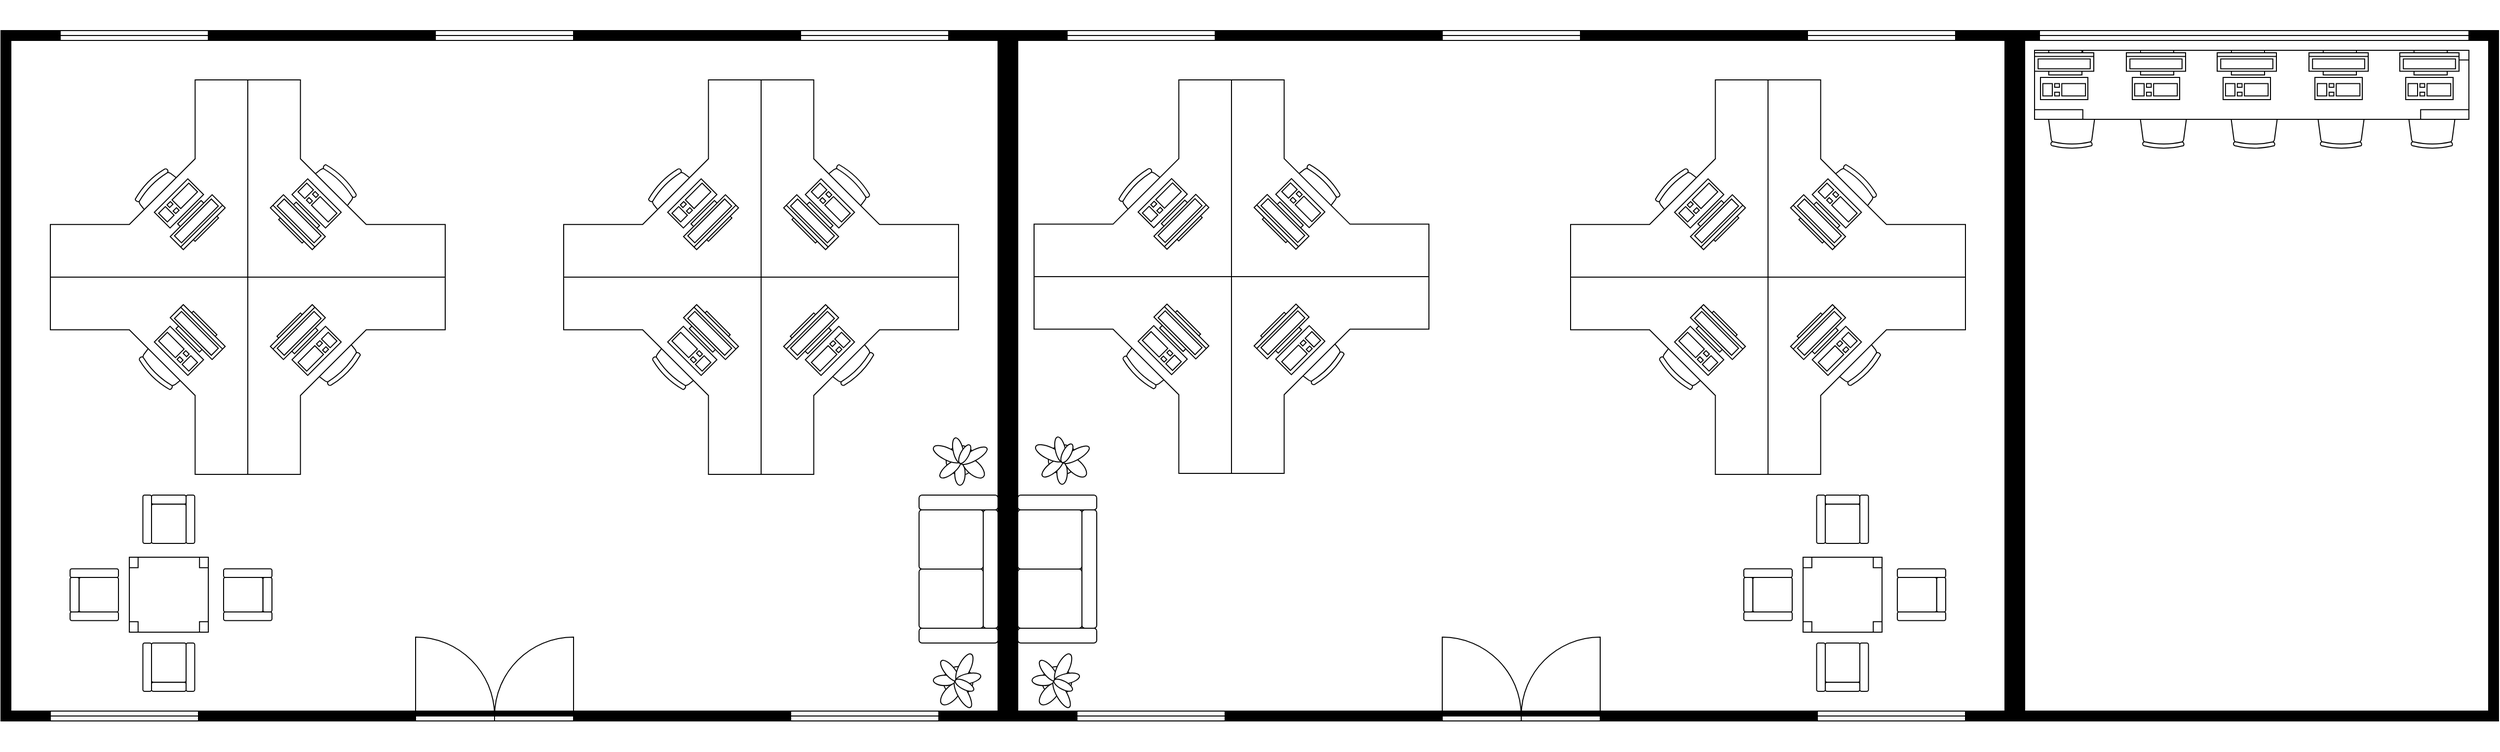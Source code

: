 <mxfile version="24.7.12">
  <diagram name="Page-1" id="099fd60b-425b-db50-ffb0-6b813814b670">
    <mxGraphModel dx="-31" dy="621" grid="1" gridSize="10" guides="1" tooltips="1" connect="1" arrows="1" fold="1" page="1" pageScale="1" pageWidth="850" pageHeight="1100" background="none" math="0" shadow="0">
      <root>
        <mxCell id="0" />
        <mxCell id="1" parent="0" />
        <mxCell id="6rJ3dqAOyppBYMV4962v-136" value="" style="verticalLabelPosition=bottom;html=1;verticalAlign=top;align=center;shape=mxgraph.floorplan.office_chair;shadow=0;direction=west;" vertex="1" parent="1">
          <mxGeometry x="3307.5" y="100" width="50" height="50" as="geometry" />
        </mxCell>
        <mxCell id="6rJ3dqAOyppBYMV4962v-140" value="" style="verticalLabelPosition=bottom;html=1;verticalAlign=top;align=center;shape=mxgraph.floorplan.office_chair;shadow=0;direction=west;" vertex="1" parent="1">
          <mxGeometry x="3215.5" y="100" width="50" height="50" as="geometry" />
        </mxCell>
        <mxCell id="6rJ3dqAOyppBYMV4962v-142" value="" style="verticalLabelPosition=bottom;html=1;verticalAlign=top;align=center;shape=mxgraph.floorplan.office_chair;shadow=0;direction=west;" vertex="1" parent="1">
          <mxGeometry x="3127.5" y="100" width="50" height="50" as="geometry" />
        </mxCell>
        <mxCell id="6rJ3dqAOyppBYMV4962v-143" value="" style="verticalLabelPosition=bottom;html=1;verticalAlign=top;align=center;shape=mxgraph.floorplan.office_chair;shadow=0;direction=west;" vertex="1" parent="1">
          <mxGeometry x="3035.5" y="100" width="50" height="50" as="geometry" />
        </mxCell>
        <mxCell id="6rJ3dqAOyppBYMV4962v-144" value="" style="verticalLabelPosition=bottom;html=1;verticalAlign=top;align=center;shape=mxgraph.floorplan.office_chair;shadow=0;direction=west;" vertex="1" parent="1">
          <mxGeometry x="2942.5" y="100" width="50" height="50" as="geometry" />
        </mxCell>
        <mxCell id="6rJ3dqAOyppBYMV4962v-149" value="" style="verticalLabelPosition=bottom;html=1;verticalAlign=top;align=center;shape=mxgraph.floorplan.table;" vertex="1" parent="1">
          <mxGeometry x="2930" y="50" width="440" height="70" as="geometry" />
        </mxCell>
        <mxCell id="6rJ3dqAOyppBYMV4962v-83" value="" style="group" vertex="1" connectable="0" parent="1">
          <mxGeometry x="870" width="1020" height="760" as="geometry" />
        </mxCell>
        <mxCell id="6rJ3dqAOyppBYMV4962v-36" value="" style="group" vertex="1" connectable="0" parent="6rJ3dqAOyppBYMV4962v-83">
          <mxGeometry x="50" y="80" width="400" height="400" as="geometry" />
        </mxCell>
        <mxCell id="6rJ3dqAOyppBYMV4962v-37" value="" style="verticalLabelPosition=bottom;html=1;verticalAlign=top;align=center;shape=mxgraph.floorplan.desk_corner;" vertex="1" parent="6rJ3dqAOyppBYMV4962v-36">
          <mxGeometry x="200" y="200.0" width="200" height="200.0" as="geometry" />
        </mxCell>
        <mxCell id="6rJ3dqAOyppBYMV4962v-38" value="" style="verticalLabelPosition=bottom;html=1;verticalAlign=top;align=center;shape=mxgraph.floorplan.desk_corner;direction=south;" vertex="1" parent="6rJ3dqAOyppBYMV4962v-36">
          <mxGeometry y="200.0" width="200" height="200.0" as="geometry" />
        </mxCell>
        <mxCell id="6rJ3dqAOyppBYMV4962v-39" value="" style="verticalLabelPosition=bottom;html=1;verticalAlign=top;align=center;shape=mxgraph.floorplan.desk_corner;direction=north;" vertex="1" parent="6rJ3dqAOyppBYMV4962v-36">
          <mxGeometry x="200" width="200" height="200.0" as="geometry" />
        </mxCell>
        <mxCell id="6rJ3dqAOyppBYMV4962v-40" value="" style="verticalLabelPosition=bottom;html=1;verticalAlign=top;align=center;shape=mxgraph.floorplan.desk_corner;direction=west;" vertex="1" parent="6rJ3dqAOyppBYMV4962v-36">
          <mxGeometry width="200" height="200.0" as="geometry" />
        </mxCell>
        <mxCell id="6rJ3dqAOyppBYMV4962v-41" value="" style="verticalLabelPosition=bottom;html=1;verticalAlign=top;align=center;shape=mxgraph.floorplan.workstation;rotation=-225;" vertex="1" parent="6rJ3dqAOyppBYMV4962v-36">
          <mxGeometry x="110" y="110" width="60" height="50" as="geometry" />
        </mxCell>
        <mxCell id="6rJ3dqAOyppBYMV4962v-42" value="" style="verticalLabelPosition=bottom;html=1;verticalAlign=top;align=center;shape=mxgraph.floorplan.workstation;rotation=45;" vertex="1" parent="6rJ3dqAOyppBYMV4962v-36">
          <mxGeometry x="110" y="240" width="60" height="50" as="geometry" />
        </mxCell>
        <mxCell id="6rJ3dqAOyppBYMV4962v-43" value="" style="verticalLabelPosition=bottom;html=1;verticalAlign=top;align=center;shape=mxgraph.floorplan.workstation;rotation=315;flipV=0;flipH=0;" vertex="1" parent="6rJ3dqAOyppBYMV4962v-36">
          <mxGeometry x="230" y="240" width="60" height="50" as="geometry" />
        </mxCell>
        <mxCell id="6rJ3dqAOyppBYMV4962v-44" value="" style="verticalLabelPosition=bottom;html=1;verticalAlign=top;align=center;shape=mxgraph.floorplan.workstation;rotation=315;flipV=0;flipH=0;direction=north;" vertex="1" parent="6rJ3dqAOyppBYMV4962v-36">
          <mxGeometry x="235" y="105" width="50" height="60" as="geometry" />
        </mxCell>
        <mxCell id="6rJ3dqAOyppBYMV4962v-45" value="" style="group;rotation=0;flipV=0;flipH=0;" vertex="1" connectable="0" parent="6rJ3dqAOyppBYMV4962v-83">
          <mxGeometry x="570" y="80" width="423.5" height="411" as="geometry" />
        </mxCell>
        <mxCell id="6rJ3dqAOyppBYMV4962v-46" value="" style="verticalLabelPosition=bottom;html=1;verticalAlign=top;align=center;shape=mxgraph.floorplan.desk_corner;" vertex="1" parent="6rJ3dqAOyppBYMV4962v-45">
          <mxGeometry x="200" y="200.0" width="200" height="200.0" as="geometry" />
        </mxCell>
        <mxCell id="6rJ3dqAOyppBYMV4962v-47" value="" style="verticalLabelPosition=bottom;html=1;verticalAlign=top;align=center;shape=mxgraph.floorplan.desk_corner;direction=south;" vertex="1" parent="6rJ3dqAOyppBYMV4962v-45">
          <mxGeometry y="200.0" width="200" height="200.0" as="geometry" />
        </mxCell>
        <mxCell id="6rJ3dqAOyppBYMV4962v-48" value="" style="verticalLabelPosition=bottom;html=1;verticalAlign=top;align=center;shape=mxgraph.floorplan.desk_corner;direction=north;" vertex="1" parent="6rJ3dqAOyppBYMV4962v-45">
          <mxGeometry x="200" width="200" height="200.0" as="geometry" />
        </mxCell>
        <mxCell id="6rJ3dqAOyppBYMV4962v-49" value="" style="verticalLabelPosition=bottom;html=1;verticalAlign=top;align=center;shape=mxgraph.floorplan.desk_corner;direction=west;" vertex="1" parent="6rJ3dqAOyppBYMV4962v-45">
          <mxGeometry width="200" height="200.0" as="geometry" />
        </mxCell>
        <mxCell id="6rJ3dqAOyppBYMV4962v-50" value="" style="verticalLabelPosition=bottom;html=1;verticalAlign=top;align=center;shape=mxgraph.floorplan.workstation;rotation=-225;" vertex="1" parent="6rJ3dqAOyppBYMV4962v-45">
          <mxGeometry x="110" y="110" width="60" height="50" as="geometry" />
        </mxCell>
        <mxCell id="6rJ3dqAOyppBYMV4962v-51" value="" style="verticalLabelPosition=bottom;html=1;verticalAlign=top;align=center;shape=mxgraph.floorplan.workstation;rotation=45;" vertex="1" parent="6rJ3dqAOyppBYMV4962v-45">
          <mxGeometry x="110" y="240" width="60" height="50" as="geometry" />
        </mxCell>
        <mxCell id="6rJ3dqAOyppBYMV4962v-52" value="" style="verticalLabelPosition=bottom;html=1;verticalAlign=top;align=center;shape=mxgraph.floorplan.workstation;rotation=315;flipV=0;flipH=0;" vertex="1" parent="6rJ3dqAOyppBYMV4962v-45">
          <mxGeometry x="230" y="240" width="60" height="50" as="geometry" />
        </mxCell>
        <mxCell id="6rJ3dqAOyppBYMV4962v-53" value="" style="verticalLabelPosition=bottom;html=1;verticalAlign=top;align=center;shape=mxgraph.floorplan.workstation;rotation=315;flipV=0;flipH=0;direction=north;" vertex="1" parent="6rJ3dqAOyppBYMV4962v-45">
          <mxGeometry x="235" y="105" width="50" height="60" as="geometry" />
        </mxCell>
        <mxCell id="6rJ3dqAOyppBYMV4962v-73" value="" style="verticalLabelPosition=bottom;html=1;verticalAlign=top;align=center;shape=mxgraph.floorplan.plant;" vertex="1" parent="6rJ3dqAOyppBYMV4962v-45">
          <mxGeometry x="376.5" y="360" width="47" height="51" as="geometry" />
        </mxCell>
        <mxCell id="6rJ3dqAOyppBYMV4962v-54" value="" style="verticalLabelPosition=bottom;html=1;verticalAlign=top;align=center;shape=mxgraph.floorplan.room;fillColor=strokeColor;" vertex="1" parent="6rJ3dqAOyppBYMV4962v-83">
          <mxGeometry y="30" width="1020" height="700" as="geometry" />
        </mxCell>
        <mxCell id="6rJ3dqAOyppBYMV4962v-65" value="" style="verticalLabelPosition=bottom;html=1;verticalAlign=top;align=center;shape=mxgraph.floorplan.window;flipH=1;" vertex="1" parent="6rJ3dqAOyppBYMV4962v-83">
          <mxGeometry x="60" width="150" height="70" as="geometry" />
        </mxCell>
        <mxCell id="6rJ3dqAOyppBYMV4962v-66" value="" style="verticalLabelPosition=bottom;html=1;verticalAlign=top;align=center;shape=mxgraph.floorplan.window;flipH=1;" vertex="1" parent="6rJ3dqAOyppBYMV4962v-83">
          <mxGeometry x="440" width="140" height="70" as="geometry" />
        </mxCell>
        <mxCell id="6rJ3dqAOyppBYMV4962v-67" value="" style="verticalLabelPosition=bottom;html=1;verticalAlign=top;align=center;shape=mxgraph.floorplan.window;flipH=1;" vertex="1" parent="6rJ3dqAOyppBYMV4962v-83">
          <mxGeometry x="810" width="150" height="70" as="geometry" />
        </mxCell>
        <mxCell id="6rJ3dqAOyppBYMV4962v-68" value="" style="verticalLabelPosition=bottom;html=1;verticalAlign=top;align=center;shape=mxgraph.floorplan.window;flipH=1;" vertex="1" parent="6rJ3dqAOyppBYMV4962v-83">
          <mxGeometry x="50" y="690" width="150" height="70" as="geometry" />
        </mxCell>
        <mxCell id="6rJ3dqAOyppBYMV4962v-70" value="" style="verticalLabelPosition=bottom;html=1;verticalAlign=top;align=center;shape=mxgraph.floorplan.window;flipH=1;" vertex="1" parent="6rJ3dqAOyppBYMV4962v-83">
          <mxGeometry x="800" y="690" width="150" height="70" as="geometry" />
        </mxCell>
        <mxCell id="6rJ3dqAOyppBYMV4962v-71" value="" style="verticalLabelPosition=bottom;html=1;verticalAlign=top;align=center;shape=mxgraph.floorplan.doorDouble;aspect=fixed;direction=west;" vertex="1" parent="6rJ3dqAOyppBYMV4962v-83">
          <mxGeometry x="420" y="645" width="160" height="85" as="geometry" />
        </mxCell>
        <mxCell id="6rJ3dqAOyppBYMV4962v-72" value="" style="verticalLabelPosition=bottom;html=1;verticalAlign=top;align=center;shape=mxgraph.floorplan.couch;direction=south;" vertex="1" parent="6rJ3dqAOyppBYMV4962v-83">
          <mxGeometry x="930" y="501" width="80" height="150" as="geometry" />
        </mxCell>
        <mxCell id="6rJ3dqAOyppBYMV4962v-74" value="" style="verticalLabelPosition=bottom;html=1;verticalAlign=top;align=center;shape=mxgraph.floorplan.plant;direction=south;" vertex="1" parent="6rJ3dqAOyppBYMV4962v-83">
          <mxGeometry x="944.5" y="664" width="51" height="47" as="geometry" />
        </mxCell>
        <mxCell id="6rJ3dqAOyppBYMV4962v-82" value="" style="group" vertex="1" connectable="0" parent="6rJ3dqAOyppBYMV4962v-83">
          <mxGeometry x="70" y="501" width="204.5" height="199" as="geometry" />
        </mxCell>
        <mxCell id="6rJ3dqAOyppBYMV4962v-75" value="" style="verticalLabelPosition=bottom;html=1;verticalAlign=top;align=center;shape=mxgraph.floorplan.table;" vertex="1" parent="6rJ3dqAOyppBYMV4962v-82">
          <mxGeometry x="60" y="63" width="80" height="76" as="geometry" />
        </mxCell>
        <mxCell id="6rJ3dqAOyppBYMV4962v-78" value="" style="verticalLabelPosition=bottom;html=1;verticalAlign=top;align=center;shape=mxgraph.floorplan.sofa;" vertex="1" parent="6rJ3dqAOyppBYMV4962v-82">
          <mxGeometry x="73.75" width="52.5" height="49" as="geometry" />
        </mxCell>
        <mxCell id="6rJ3dqAOyppBYMV4962v-79" value="" style="verticalLabelPosition=bottom;html=1;verticalAlign=top;align=center;shape=mxgraph.floorplan.sofa;direction=south;" vertex="1" parent="6rJ3dqAOyppBYMV4962v-82">
          <mxGeometry x="155.5" y="74.75" width="49" height="52.5" as="geometry" />
        </mxCell>
        <mxCell id="6rJ3dqAOyppBYMV4962v-80" value="" style="verticalLabelPosition=bottom;html=1;verticalAlign=top;align=center;shape=mxgraph.floorplan.sofa;direction=west;" vertex="1" parent="6rJ3dqAOyppBYMV4962v-82">
          <mxGeometry x="73.75" y="150" width="52.5" height="49" as="geometry" />
        </mxCell>
        <mxCell id="6rJ3dqAOyppBYMV4962v-81" value="" style="verticalLabelPosition=bottom;html=1;verticalAlign=top;align=center;shape=mxgraph.floorplan.sofa;direction=north;" vertex="1" parent="6rJ3dqAOyppBYMV4962v-82">
          <mxGeometry y="74.75" width="49" height="52.5" as="geometry" />
        </mxCell>
        <mxCell id="6rJ3dqAOyppBYMV4962v-84" value="" style="group;flipH=1;" vertex="1" connectable="0" parent="1">
          <mxGeometry x="1890" width="1020" height="760" as="geometry" />
        </mxCell>
        <mxCell id="6rJ3dqAOyppBYMV4962v-85" value="" style="group" vertex="1" connectable="0" parent="6rJ3dqAOyppBYMV4962v-84">
          <mxGeometry x="570" y="80" width="400" height="400" as="geometry" />
        </mxCell>
        <mxCell id="6rJ3dqAOyppBYMV4962v-86" value="" style="verticalLabelPosition=bottom;html=1;verticalAlign=top;align=center;shape=mxgraph.floorplan.desk_corner;" vertex="1" parent="6rJ3dqAOyppBYMV4962v-85">
          <mxGeometry x="200" y="200.0" width="200" height="200.0" as="geometry" />
        </mxCell>
        <mxCell id="6rJ3dqAOyppBYMV4962v-87" value="" style="verticalLabelPosition=bottom;html=1;verticalAlign=top;align=center;shape=mxgraph.floorplan.desk_corner;direction=south;" vertex="1" parent="6rJ3dqAOyppBYMV4962v-85">
          <mxGeometry y="200.0" width="200" height="200.0" as="geometry" />
        </mxCell>
        <mxCell id="6rJ3dqAOyppBYMV4962v-88" value="" style="verticalLabelPosition=bottom;html=1;verticalAlign=top;align=center;shape=mxgraph.floorplan.desk_corner;direction=north;" vertex="1" parent="6rJ3dqAOyppBYMV4962v-85">
          <mxGeometry x="200" width="200" height="200.0" as="geometry" />
        </mxCell>
        <mxCell id="6rJ3dqAOyppBYMV4962v-89" value="" style="verticalLabelPosition=bottom;html=1;verticalAlign=top;align=center;shape=mxgraph.floorplan.desk_corner;direction=west;" vertex="1" parent="6rJ3dqAOyppBYMV4962v-85">
          <mxGeometry width="200" height="200.0" as="geometry" />
        </mxCell>
        <mxCell id="6rJ3dqAOyppBYMV4962v-90" value="" style="verticalLabelPosition=bottom;html=1;verticalAlign=top;align=center;shape=mxgraph.floorplan.workstation;rotation=-225;" vertex="1" parent="6rJ3dqAOyppBYMV4962v-85">
          <mxGeometry x="110" y="110" width="60" height="50" as="geometry" />
        </mxCell>
        <mxCell id="6rJ3dqAOyppBYMV4962v-91" value="" style="verticalLabelPosition=bottom;html=1;verticalAlign=top;align=center;shape=mxgraph.floorplan.workstation;rotation=45;" vertex="1" parent="6rJ3dqAOyppBYMV4962v-85">
          <mxGeometry x="110" y="240" width="60" height="50" as="geometry" />
        </mxCell>
        <mxCell id="6rJ3dqAOyppBYMV4962v-92" value="" style="verticalLabelPosition=bottom;html=1;verticalAlign=top;align=center;shape=mxgraph.floorplan.workstation;rotation=315;flipV=0;flipH=0;" vertex="1" parent="6rJ3dqAOyppBYMV4962v-85">
          <mxGeometry x="230" y="240" width="60" height="50" as="geometry" />
        </mxCell>
        <mxCell id="6rJ3dqAOyppBYMV4962v-93" value="" style="verticalLabelPosition=bottom;html=1;verticalAlign=top;align=center;shape=mxgraph.floorplan.workstation;rotation=315;flipV=0;flipH=0;direction=north;" vertex="1" parent="6rJ3dqAOyppBYMV4962v-85">
          <mxGeometry x="235" y="105" width="50" height="60" as="geometry" />
        </mxCell>
        <mxCell id="6rJ3dqAOyppBYMV4962v-94" value="" style="group;rotation=0;flipV=0;flipH=0;" vertex="1" connectable="0" parent="6rJ3dqAOyppBYMV4962v-84">
          <mxGeometry x="26.5" y="80" width="423.5" height="410" as="geometry" />
        </mxCell>
        <mxCell id="6rJ3dqAOyppBYMV4962v-95" value="" style="verticalLabelPosition=bottom;html=1;verticalAlign=top;align=center;shape=mxgraph.floorplan.desk_corner;" vertex="1" parent="6rJ3dqAOyppBYMV4962v-94">
          <mxGeometry x="200" y="199.513" width="200" height="199.513" as="geometry" />
        </mxCell>
        <mxCell id="6rJ3dqAOyppBYMV4962v-96" value="" style="verticalLabelPosition=bottom;html=1;verticalAlign=top;align=center;shape=mxgraph.floorplan.desk_corner;direction=south;" vertex="1" parent="6rJ3dqAOyppBYMV4962v-94">
          <mxGeometry y="199.513" width="200" height="199.513" as="geometry" />
        </mxCell>
        <mxCell id="6rJ3dqAOyppBYMV4962v-97" value="" style="verticalLabelPosition=bottom;html=1;verticalAlign=top;align=center;shape=mxgraph.floorplan.desk_corner;direction=north;" vertex="1" parent="6rJ3dqAOyppBYMV4962v-94">
          <mxGeometry x="200" width="200" height="199.513" as="geometry" />
        </mxCell>
        <mxCell id="6rJ3dqAOyppBYMV4962v-98" value="" style="verticalLabelPosition=bottom;html=1;verticalAlign=top;align=center;shape=mxgraph.floorplan.desk_corner;direction=west;" vertex="1" parent="6rJ3dqAOyppBYMV4962v-94">
          <mxGeometry width="200" height="199.513" as="geometry" />
        </mxCell>
        <mxCell id="6rJ3dqAOyppBYMV4962v-99" value="" style="verticalLabelPosition=bottom;html=1;verticalAlign=top;align=center;shape=mxgraph.floorplan.workstation;rotation=-225;" vertex="1" parent="6rJ3dqAOyppBYMV4962v-94">
          <mxGeometry x="110" y="109.732" width="60" height="49.878" as="geometry" />
        </mxCell>
        <mxCell id="6rJ3dqAOyppBYMV4962v-100" value="" style="verticalLabelPosition=bottom;html=1;verticalAlign=top;align=center;shape=mxgraph.floorplan.workstation;rotation=45;" vertex="1" parent="6rJ3dqAOyppBYMV4962v-94">
          <mxGeometry x="110" y="239.416" width="60" height="49.878" as="geometry" />
        </mxCell>
        <mxCell id="6rJ3dqAOyppBYMV4962v-101" value="" style="verticalLabelPosition=bottom;html=1;verticalAlign=top;align=center;shape=mxgraph.floorplan.workstation;rotation=315;flipV=0;flipH=0;" vertex="1" parent="6rJ3dqAOyppBYMV4962v-94">
          <mxGeometry x="230" y="239.416" width="60" height="49.878" as="geometry" />
        </mxCell>
        <mxCell id="6rJ3dqAOyppBYMV4962v-102" value="" style="verticalLabelPosition=bottom;html=1;verticalAlign=top;align=center;shape=mxgraph.floorplan.workstation;rotation=315;flipV=0;flipH=0;direction=north;" vertex="1" parent="6rJ3dqAOyppBYMV4962v-94">
          <mxGeometry x="235" y="104.745" width="50" height="59.854" as="geometry" />
        </mxCell>
        <mxCell id="6rJ3dqAOyppBYMV4962v-103" value="" style="verticalLabelPosition=bottom;html=1;verticalAlign=top;align=center;shape=mxgraph.floorplan.plant;" vertex="1" parent="6rJ3dqAOyppBYMV4962v-94">
          <mxGeometry x="3.5" y="359.124" width="47" height="50.876" as="geometry" />
        </mxCell>
        <mxCell id="6rJ3dqAOyppBYMV4962v-104" value="" style="verticalLabelPosition=bottom;html=1;verticalAlign=top;align=center;shape=mxgraph.floorplan.room;fillColor=strokeColor;" vertex="1" parent="6rJ3dqAOyppBYMV4962v-84">
          <mxGeometry y="30" width="1020" height="700" as="geometry" />
        </mxCell>
        <mxCell id="6rJ3dqAOyppBYMV4962v-105" value="" style="verticalLabelPosition=bottom;html=1;verticalAlign=top;align=center;shape=mxgraph.floorplan.window;flipH=1;" vertex="1" parent="6rJ3dqAOyppBYMV4962v-84">
          <mxGeometry x="810" width="150" height="70" as="geometry" />
        </mxCell>
        <mxCell id="6rJ3dqAOyppBYMV4962v-106" value="" style="verticalLabelPosition=bottom;html=1;verticalAlign=top;align=center;shape=mxgraph.floorplan.window;flipH=1;" vertex="1" parent="6rJ3dqAOyppBYMV4962v-84">
          <mxGeometry x="440" width="140" height="70" as="geometry" />
        </mxCell>
        <mxCell id="6rJ3dqAOyppBYMV4962v-107" value="" style="verticalLabelPosition=bottom;html=1;verticalAlign=top;align=center;shape=mxgraph.floorplan.window;flipH=1;" vertex="1" parent="6rJ3dqAOyppBYMV4962v-84">
          <mxGeometry x="60" width="150" height="70" as="geometry" />
        </mxCell>
        <mxCell id="6rJ3dqAOyppBYMV4962v-108" value="" style="verticalLabelPosition=bottom;html=1;verticalAlign=top;align=center;shape=mxgraph.floorplan.window;flipH=1;" vertex="1" parent="6rJ3dqAOyppBYMV4962v-84">
          <mxGeometry x="820" y="690" width="150" height="70" as="geometry" />
        </mxCell>
        <mxCell id="6rJ3dqAOyppBYMV4962v-109" value="" style="verticalLabelPosition=bottom;html=1;verticalAlign=top;align=center;shape=mxgraph.floorplan.window;flipH=1;" vertex="1" parent="6rJ3dqAOyppBYMV4962v-84">
          <mxGeometry x="70" y="690" width="150" height="70" as="geometry" />
        </mxCell>
        <mxCell id="6rJ3dqAOyppBYMV4962v-110" value="" style="verticalLabelPosition=bottom;html=1;verticalAlign=top;align=center;shape=mxgraph.floorplan.doorDouble;aspect=fixed;direction=west;" vertex="1" parent="6rJ3dqAOyppBYMV4962v-84">
          <mxGeometry x="440" y="645" width="160" height="85" as="geometry" />
        </mxCell>
        <mxCell id="6rJ3dqAOyppBYMV4962v-111" value="" style="verticalLabelPosition=bottom;html=1;verticalAlign=top;align=center;shape=mxgraph.floorplan.couch;direction=south;" vertex="1" parent="6rJ3dqAOyppBYMV4962v-84">
          <mxGeometry x="10" y="501" width="80" height="150" as="geometry" />
        </mxCell>
        <mxCell id="6rJ3dqAOyppBYMV4962v-112" value="" style="verticalLabelPosition=bottom;html=1;verticalAlign=top;align=center;shape=mxgraph.floorplan.plant;direction=south;" vertex="1" parent="6rJ3dqAOyppBYMV4962v-84">
          <mxGeometry x="24.5" y="664" width="51" height="47" as="geometry" />
        </mxCell>
        <mxCell id="6rJ3dqAOyppBYMV4962v-113" value="" style="group" vertex="1" connectable="0" parent="6rJ3dqAOyppBYMV4962v-84">
          <mxGeometry x="745.5" y="501" width="204.5" height="199" as="geometry" />
        </mxCell>
        <mxCell id="6rJ3dqAOyppBYMV4962v-114" value="" style="verticalLabelPosition=bottom;html=1;verticalAlign=top;align=center;shape=mxgraph.floorplan.table;" vertex="1" parent="6rJ3dqAOyppBYMV4962v-113">
          <mxGeometry x="60" y="63" width="80" height="76" as="geometry" />
        </mxCell>
        <mxCell id="6rJ3dqAOyppBYMV4962v-115" value="" style="verticalLabelPosition=bottom;html=1;verticalAlign=top;align=center;shape=mxgraph.floorplan.sofa;" vertex="1" parent="6rJ3dqAOyppBYMV4962v-113">
          <mxGeometry x="73.75" width="52.5" height="49" as="geometry" />
        </mxCell>
        <mxCell id="6rJ3dqAOyppBYMV4962v-116" value="" style="verticalLabelPosition=bottom;html=1;verticalAlign=top;align=center;shape=mxgraph.floorplan.sofa;direction=south;" vertex="1" parent="6rJ3dqAOyppBYMV4962v-113">
          <mxGeometry x="155.5" y="74.75" width="49" height="52.5" as="geometry" />
        </mxCell>
        <mxCell id="6rJ3dqAOyppBYMV4962v-117" value="" style="verticalLabelPosition=bottom;html=1;verticalAlign=top;align=center;shape=mxgraph.floorplan.sofa;direction=west;" vertex="1" parent="6rJ3dqAOyppBYMV4962v-113">
          <mxGeometry x="73.75" y="150" width="52.5" height="49" as="geometry" />
        </mxCell>
        <mxCell id="6rJ3dqAOyppBYMV4962v-118" value="" style="verticalLabelPosition=bottom;html=1;verticalAlign=top;align=center;shape=mxgraph.floorplan.sofa;direction=north;" vertex="1" parent="6rJ3dqAOyppBYMV4962v-113">
          <mxGeometry y="74.75" width="49" height="52.5" as="geometry" />
        </mxCell>
        <mxCell id="6rJ3dqAOyppBYMV4962v-119" value="" style="verticalLabelPosition=bottom;html=1;verticalAlign=top;align=center;shape=mxgraph.floorplan.room;fillColor=strokeColor;" vertex="1" parent="1">
          <mxGeometry x="2910" y="30" width="490" height="700" as="geometry" />
        </mxCell>
        <mxCell id="6rJ3dqAOyppBYMV4962v-126" value="" style="verticalLabelPosition=bottom;html=1;verticalAlign=top;align=center;shape=mxgraph.floorplan.workstation;shadow=0;flipV=1;direction=west;" vertex="1" parent="1">
          <mxGeometry x="2930" y="50" width="60" height="50" as="geometry" />
        </mxCell>
        <mxCell id="6rJ3dqAOyppBYMV4962v-138" value="" style="verticalLabelPosition=bottom;html=1;verticalAlign=top;align=center;shape=mxgraph.floorplan.window;" vertex="1" parent="1">
          <mxGeometry x="2935" y="30" width="435" height="10" as="geometry" />
        </mxCell>
        <mxCell id="6rJ3dqAOyppBYMV4962v-145" value="" style="verticalLabelPosition=bottom;html=1;verticalAlign=top;align=center;shape=mxgraph.floorplan.workstation;shadow=0;flipV=1;direction=west;" vertex="1" parent="1">
          <mxGeometry x="3023" y="50" width="60" height="50" as="geometry" />
        </mxCell>
        <mxCell id="6rJ3dqAOyppBYMV4962v-146" value="" style="verticalLabelPosition=bottom;html=1;verticalAlign=top;align=center;shape=mxgraph.floorplan.workstation;shadow=0;flipV=1;direction=west;" vertex="1" parent="1">
          <mxGeometry x="3115" y="50" width="60" height="50" as="geometry" />
        </mxCell>
        <mxCell id="6rJ3dqAOyppBYMV4962v-147" value="" style="verticalLabelPosition=bottom;html=1;verticalAlign=top;align=center;shape=mxgraph.floorplan.workstation;shadow=0;flipV=1;direction=west;" vertex="1" parent="1">
          <mxGeometry x="3208" y="50" width="60" height="50" as="geometry" />
        </mxCell>
        <mxCell id="6rJ3dqAOyppBYMV4962v-148" value="" style="verticalLabelPosition=bottom;html=1;verticalAlign=top;align=center;shape=mxgraph.floorplan.workstation;shadow=0;flipV=1;direction=west;" vertex="1" parent="1">
          <mxGeometry x="3300" y="50" width="60" height="50" as="geometry" />
        </mxCell>
      </root>
    </mxGraphModel>
  </diagram>
</mxfile>
